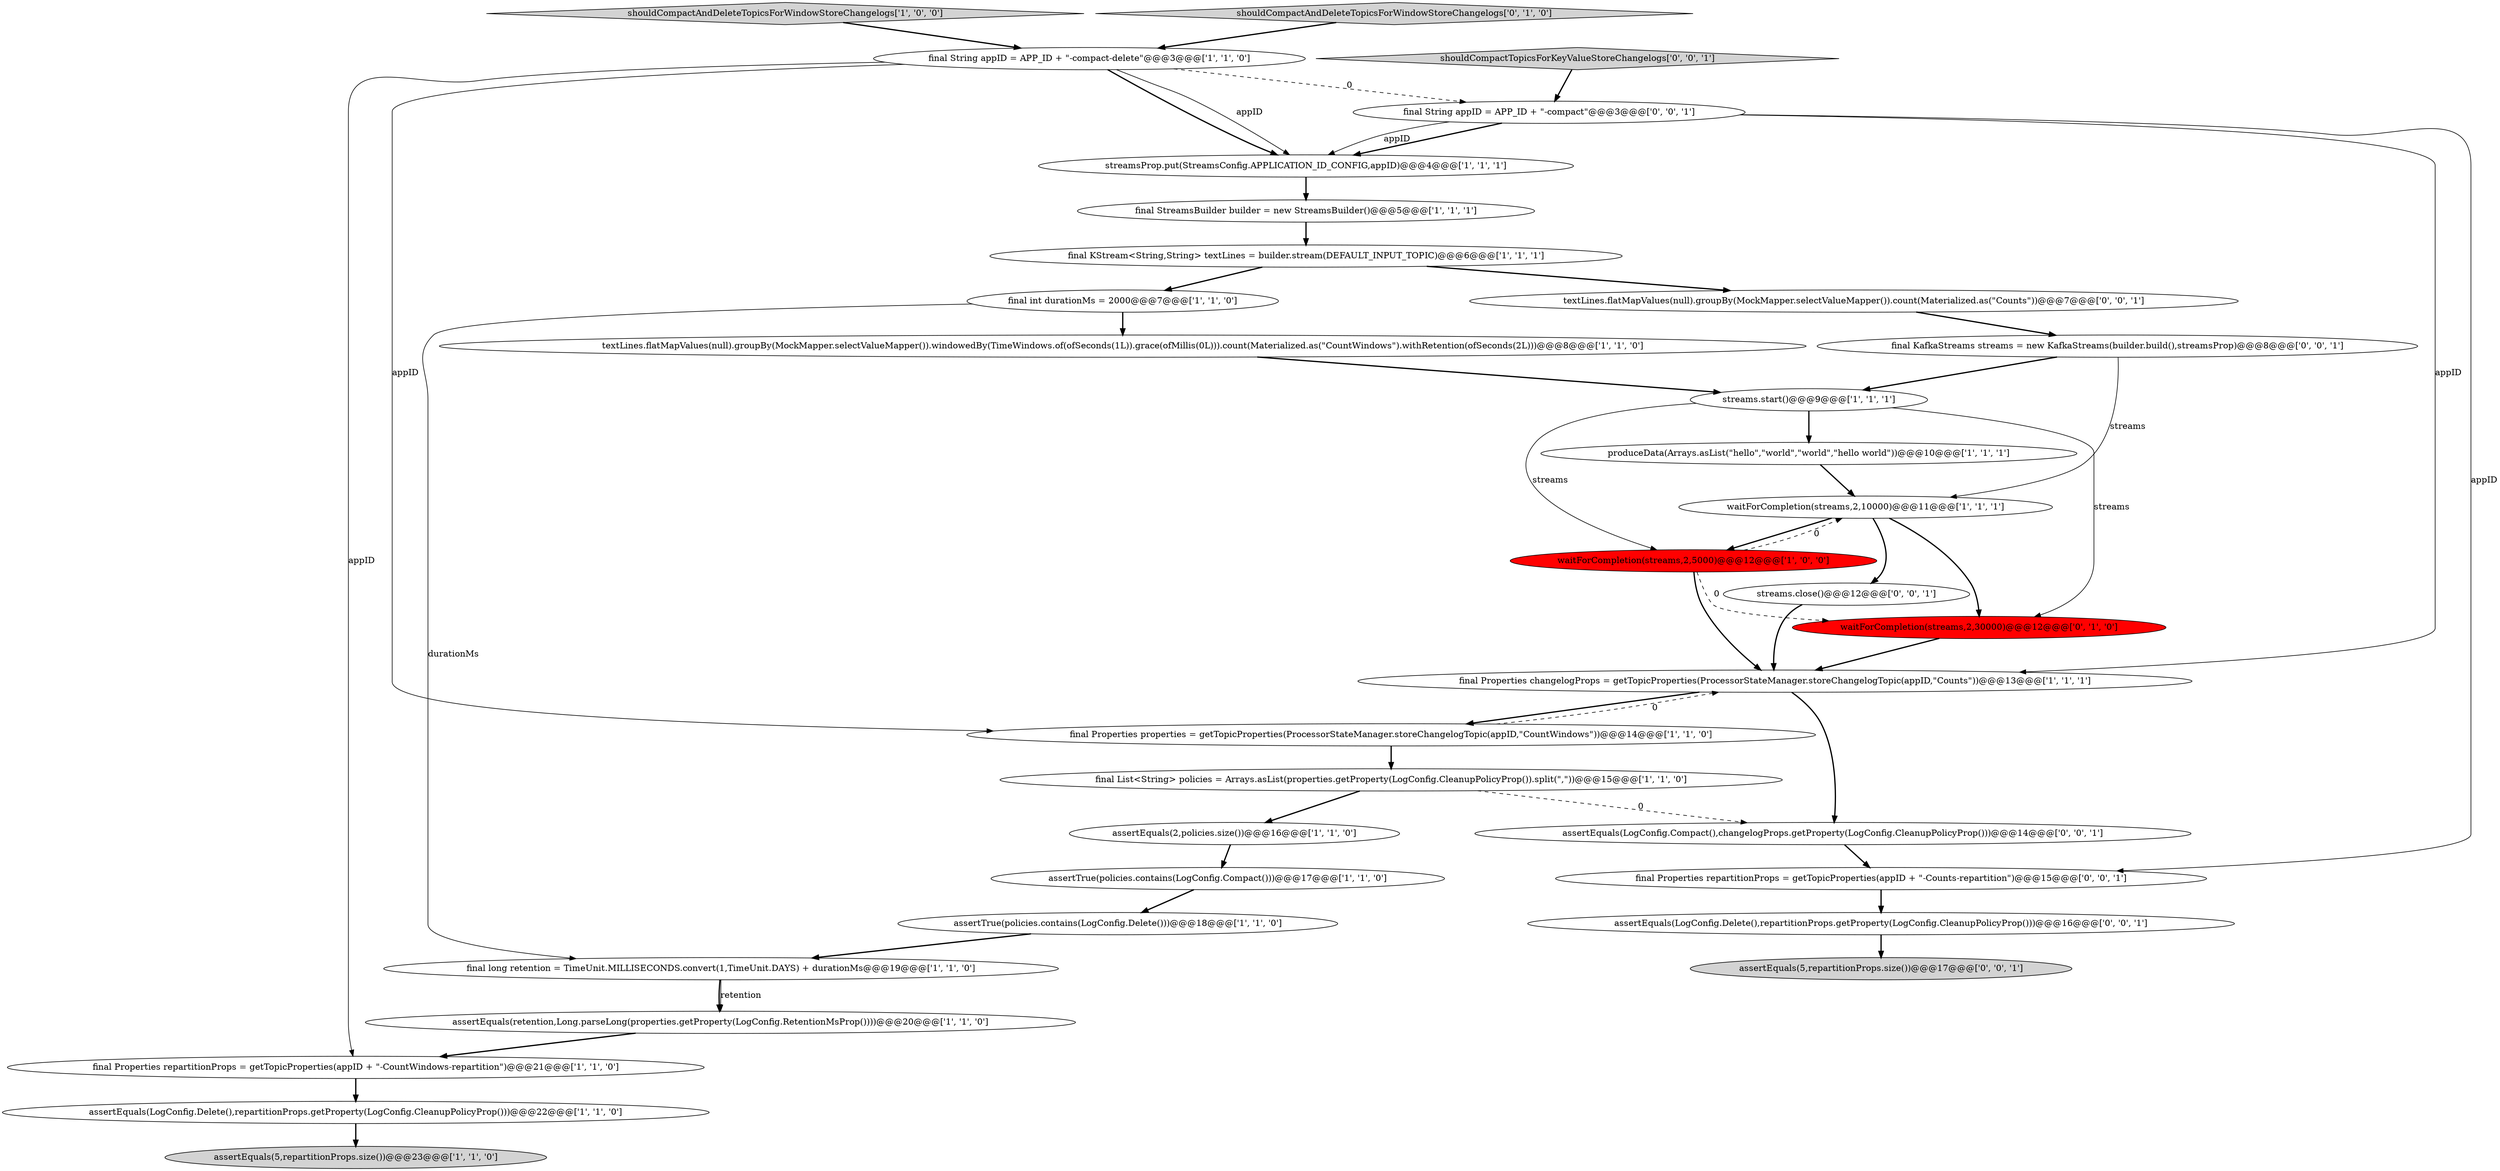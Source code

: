 digraph {
11 [style = filled, label = "final KStream<String,String> textLines = builder.stream(DEFAULT_INPUT_TOPIC)@@@6@@@['1', '1', '1']", fillcolor = white, shape = ellipse image = "AAA0AAABBB1BBB"];
0 [style = filled, label = "final long retention = TimeUnit.MILLISECONDS.convert(1,TimeUnit.DAYS) + durationMs@@@19@@@['1', '1', '0']", fillcolor = white, shape = ellipse image = "AAA0AAABBB1BBB"];
1 [style = filled, label = "final Properties repartitionProps = getTopicProperties(appID + \"-CountWindows-repartition\")@@@21@@@['1', '1', '0']", fillcolor = white, shape = ellipse image = "AAA0AAABBB1BBB"];
4 [style = filled, label = "textLines.flatMapValues(null).groupBy(MockMapper.selectValueMapper()).windowedBy(TimeWindows.of(ofSeconds(1L)).grace(ofMillis(0L))).count(Materialized.as(\"CountWindows\").withRetention(ofSeconds(2L)))@@@8@@@['1', '1', '0']", fillcolor = white, shape = ellipse image = "AAA0AAABBB1BBB"];
17 [style = filled, label = "final List<String> policies = Arrays.asList(properties.getProperty(LogConfig.CleanupPolicyProp()).split(\",\"))@@@15@@@['1', '1', '0']", fillcolor = white, shape = ellipse image = "AAA0AAABBB1BBB"];
20 [style = filled, label = "streams.start()@@@9@@@['1', '1', '1']", fillcolor = white, shape = ellipse image = "AAA0AAABBB1BBB"];
25 [style = filled, label = "assertEquals(LogConfig.Compact(),changelogProps.getProperty(LogConfig.CleanupPolicyProp()))@@@14@@@['0', '0', '1']", fillcolor = white, shape = ellipse image = "AAA0AAABBB3BBB"];
16 [style = filled, label = "assertEquals(2,policies.size())@@@16@@@['1', '1', '0']", fillcolor = white, shape = ellipse image = "AAA0AAABBB1BBB"];
18 [style = filled, label = "final String appID = APP_ID + \"-compact-delete\"@@@3@@@['1', '1', '0']", fillcolor = white, shape = ellipse image = "AAA0AAABBB1BBB"];
29 [style = filled, label = "final String appID = APP_ID + \"-compact\"@@@3@@@['0', '0', '1']", fillcolor = white, shape = ellipse image = "AAA0AAABBB3BBB"];
13 [style = filled, label = "shouldCompactAndDeleteTopicsForWindowStoreChangelogs['1', '0', '0']", fillcolor = lightgray, shape = diamond image = "AAA0AAABBB1BBB"];
26 [style = filled, label = "assertEquals(LogConfig.Delete(),repartitionProps.getProperty(LogConfig.CleanupPolicyProp()))@@@16@@@['0', '0', '1']", fillcolor = white, shape = ellipse image = "AAA0AAABBB3BBB"];
3 [style = filled, label = "streamsProp.put(StreamsConfig.APPLICATION_ID_CONFIG,appID)@@@4@@@['1', '1', '1']", fillcolor = white, shape = ellipse image = "AAA0AAABBB1BBB"];
23 [style = filled, label = "shouldCompactAndDeleteTopicsForWindowStoreChangelogs['0', '1', '0']", fillcolor = lightgray, shape = diamond image = "AAA0AAABBB2BBB"];
24 [style = filled, label = "shouldCompactTopicsForKeyValueStoreChangelogs['0', '0', '1']", fillcolor = lightgray, shape = diamond image = "AAA0AAABBB3BBB"];
31 [style = filled, label = "streams.close()@@@12@@@['0', '0', '1']", fillcolor = white, shape = ellipse image = "AAA0AAABBB3BBB"];
28 [style = filled, label = "assertEquals(5,repartitionProps.size())@@@17@@@['0', '0', '1']", fillcolor = lightgray, shape = ellipse image = "AAA0AAABBB3BBB"];
27 [style = filled, label = "final KafkaStreams streams = new KafkaStreams(builder.build(),streamsProp)@@@8@@@['0', '0', '1']", fillcolor = white, shape = ellipse image = "AAA0AAABBB3BBB"];
14 [style = filled, label = "final int durationMs = 2000@@@7@@@['1', '1', '0']", fillcolor = white, shape = ellipse image = "AAA0AAABBB1BBB"];
15 [style = filled, label = "assertTrue(policies.contains(LogConfig.Compact()))@@@17@@@['1', '1', '0']", fillcolor = white, shape = ellipse image = "AAA0AAABBB1BBB"];
21 [style = filled, label = "assertEquals(5,repartitionProps.size())@@@23@@@['1', '1', '0']", fillcolor = lightgray, shape = ellipse image = "AAA0AAABBB1BBB"];
8 [style = filled, label = "final Properties properties = getTopicProperties(ProcessorStateManager.storeChangelogTopic(appID,\"CountWindows\"))@@@14@@@['1', '1', '0']", fillcolor = white, shape = ellipse image = "AAA0AAABBB1BBB"];
22 [style = filled, label = "waitForCompletion(streams,2,30000)@@@12@@@['0', '1', '0']", fillcolor = red, shape = ellipse image = "AAA1AAABBB2BBB"];
30 [style = filled, label = "final Properties repartitionProps = getTopicProperties(appID + \"-Counts-repartition\")@@@15@@@['0', '0', '1']", fillcolor = white, shape = ellipse image = "AAA0AAABBB3BBB"];
5 [style = filled, label = "assertEquals(LogConfig.Delete(),repartitionProps.getProperty(LogConfig.CleanupPolicyProp()))@@@22@@@['1', '1', '0']", fillcolor = white, shape = ellipse image = "AAA0AAABBB1BBB"];
6 [style = filled, label = "produceData(Arrays.asList(\"hello\",\"world\",\"world\",\"hello world\"))@@@10@@@['1', '1', '1']", fillcolor = white, shape = ellipse image = "AAA0AAABBB1BBB"];
7 [style = filled, label = "waitForCompletion(streams,2,5000)@@@12@@@['1', '0', '0']", fillcolor = red, shape = ellipse image = "AAA1AAABBB1BBB"];
19 [style = filled, label = "final StreamsBuilder builder = new StreamsBuilder()@@@5@@@['1', '1', '1']", fillcolor = white, shape = ellipse image = "AAA0AAABBB1BBB"];
2 [style = filled, label = "assertTrue(policies.contains(LogConfig.Delete()))@@@18@@@['1', '1', '0']", fillcolor = white, shape = ellipse image = "AAA0AAABBB1BBB"];
12 [style = filled, label = "waitForCompletion(streams,2,10000)@@@11@@@['1', '1', '1']", fillcolor = white, shape = ellipse image = "AAA0AAABBB1BBB"];
9 [style = filled, label = "final Properties changelogProps = getTopicProperties(ProcessorStateManager.storeChangelogTopic(appID,\"Counts\"))@@@13@@@['1', '1', '1']", fillcolor = white, shape = ellipse image = "AAA0AAABBB1BBB"];
32 [style = filled, label = "textLines.flatMapValues(null).groupBy(MockMapper.selectValueMapper()).count(Materialized.as(\"Counts\"))@@@7@@@['0', '0', '1']", fillcolor = white, shape = ellipse image = "AAA0AAABBB3BBB"];
10 [style = filled, label = "assertEquals(retention,Long.parseLong(properties.getProperty(LogConfig.RetentionMsProp())))@@@20@@@['1', '1', '0']", fillcolor = white, shape = ellipse image = "AAA0AAABBB1BBB"];
1->5 [style = bold, label=""];
16->15 [style = bold, label=""];
18->3 [style = bold, label=""];
18->3 [style = solid, label="appID"];
15->2 [style = bold, label=""];
29->30 [style = solid, label="appID"];
14->0 [style = solid, label="durationMs"];
11->14 [style = bold, label=""];
31->9 [style = bold, label=""];
25->30 [style = bold, label=""];
18->1 [style = solid, label="appID"];
29->3 [style = bold, label=""];
29->3 [style = solid, label="appID"];
22->9 [style = bold, label=""];
30->26 [style = bold, label=""];
32->27 [style = bold, label=""];
19->11 [style = bold, label=""];
11->32 [style = bold, label=""];
24->29 [style = bold, label=""];
12->31 [style = bold, label=""];
20->6 [style = bold, label=""];
9->8 [style = bold, label=""];
18->8 [style = solid, label="appID"];
17->25 [style = dashed, label="0"];
12->7 [style = bold, label=""];
7->9 [style = bold, label=""];
8->17 [style = bold, label=""];
29->9 [style = solid, label="appID"];
20->7 [style = solid, label="streams"];
5->21 [style = bold, label=""];
8->9 [style = dashed, label="0"];
0->10 [style = bold, label=""];
2->0 [style = bold, label=""];
27->12 [style = solid, label="streams"];
3->19 [style = bold, label=""];
9->25 [style = bold, label=""];
20->22 [style = solid, label="streams"];
18->29 [style = dashed, label="0"];
4->20 [style = bold, label=""];
7->12 [style = dashed, label="0"];
26->28 [style = bold, label=""];
10->1 [style = bold, label=""];
27->20 [style = bold, label=""];
7->22 [style = dashed, label="0"];
23->18 [style = bold, label=""];
12->22 [style = bold, label=""];
17->16 [style = bold, label=""];
13->18 [style = bold, label=""];
14->4 [style = bold, label=""];
0->10 [style = solid, label="retention"];
6->12 [style = bold, label=""];
}
